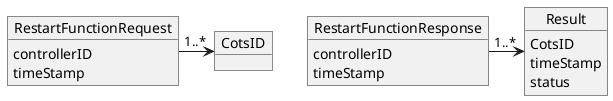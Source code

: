 @startuml

object RestartFunctionRequest
RestartFunctionRequest : controllerID
RestartFunctionRequest : timeStamp

object CotsID

RestartFunctionRequest -> "1..*" CotsID

object RestartFunctionResponse
RestartFunctionResponse : controllerID
RestartFunctionResponse : timeStamp

object Result
Result : CotsID
Result : timeStamp
Result : status

RestartFunctionResponse -> "1..*" Result

@enduml